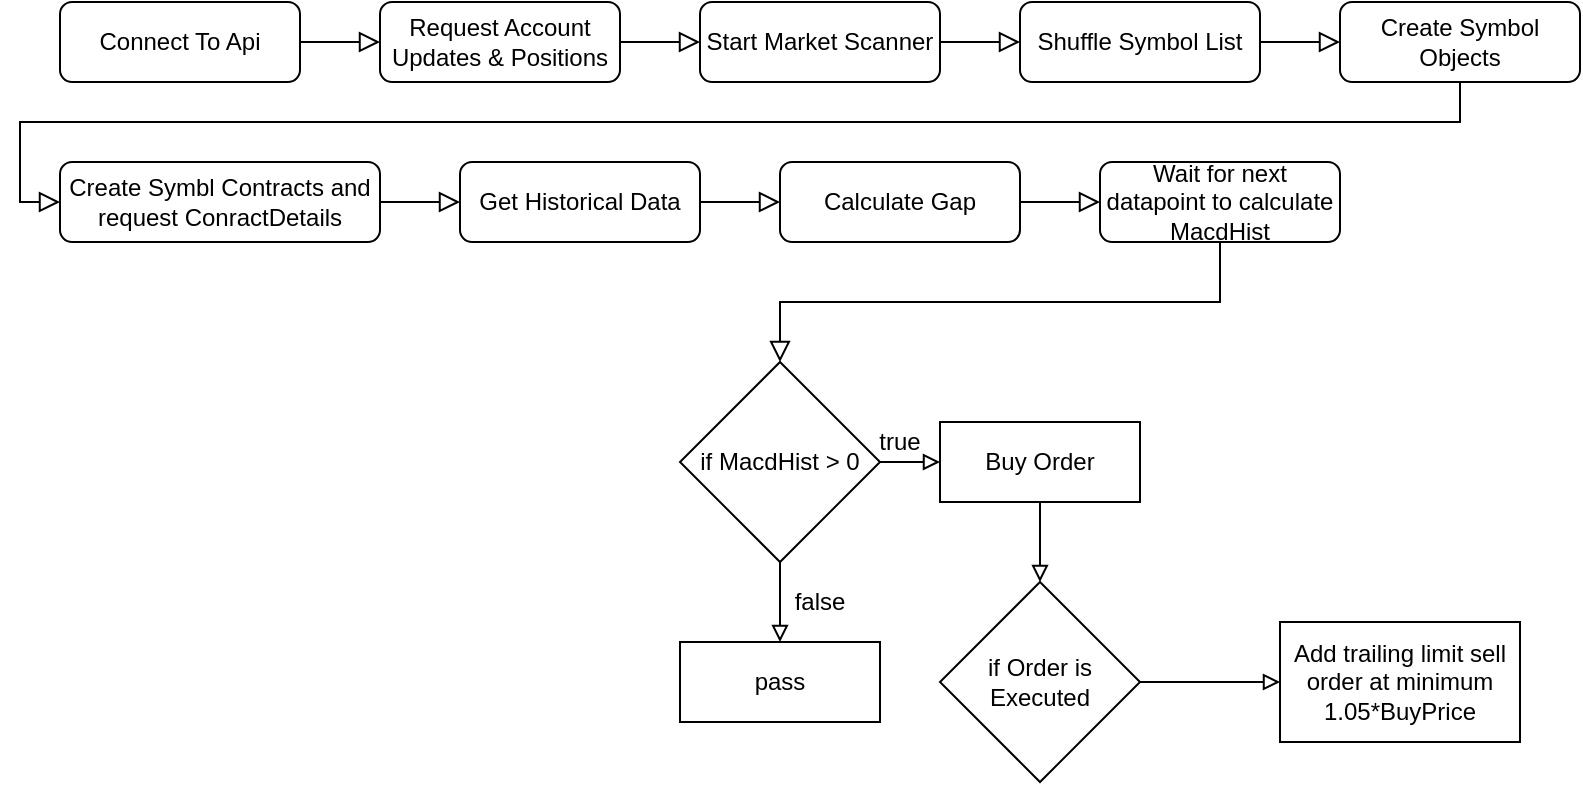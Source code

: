 <mxfile version="14.1.8" type="device"><diagram id="C5RBs43oDa-KdzZeNtuy" name="Page-1"><mxGraphModel dx="1102" dy="582" grid="1" gridSize="10" guides="1" tooltips="1" connect="1" arrows="1" fold="1" page="1" pageScale="1" pageWidth="827" pageHeight="1169" math="0" shadow="0"><root><mxCell id="WIyWlLk6GJQsqaUBKTNV-0"/><mxCell id="WIyWlLk6GJQsqaUBKTNV-1" parent="WIyWlLk6GJQsqaUBKTNV-0"/><mxCell id="WIyWlLk6GJQsqaUBKTNV-2" value="" style="rounded=0;html=1;jettySize=auto;orthogonalLoop=1;fontSize=11;endArrow=block;endFill=0;endSize=8;strokeWidth=1;shadow=0;labelBackgroundColor=none;edgeStyle=orthogonalEdgeStyle;entryX=0;entryY=0.5;entryDx=0;entryDy=0;" parent="WIyWlLk6GJQsqaUBKTNV-1" source="WIyWlLk6GJQsqaUBKTNV-3" target="AqpiSAfr4G3KgjYEfUMD-1" edge="1"><mxGeometry relative="1" as="geometry"/></mxCell><mxCell id="WIyWlLk6GJQsqaUBKTNV-3" value="Connect To Api" style="rounded=1;whiteSpace=wrap;html=1;fontSize=12;glass=0;strokeWidth=1;shadow=0;" parent="WIyWlLk6GJQsqaUBKTNV-1" vertex="1"><mxGeometry x="40" y="40" width="120" height="40" as="geometry"/></mxCell><mxCell id="AqpiSAfr4G3KgjYEfUMD-0" value="" style="rounded=0;html=1;jettySize=auto;orthogonalLoop=1;fontSize=11;endArrow=block;endFill=0;endSize=8;strokeWidth=1;shadow=0;labelBackgroundColor=none;edgeStyle=orthogonalEdgeStyle;entryX=0;entryY=0.5;entryDx=0;entryDy=0;" edge="1" parent="WIyWlLk6GJQsqaUBKTNV-1" source="AqpiSAfr4G3KgjYEfUMD-1" target="AqpiSAfr4G3KgjYEfUMD-2"><mxGeometry relative="1" as="geometry"><mxPoint x="360" y="60" as="targetPoint"/><Array as="points"><mxPoint x="340" y="60"/><mxPoint x="340" y="60"/></Array></mxGeometry></mxCell><mxCell id="AqpiSAfr4G3KgjYEfUMD-1" value="Request Account Updates &amp;amp; Positions" style="rounded=1;whiteSpace=wrap;html=1;fontSize=12;glass=0;strokeWidth=1;shadow=0;" vertex="1" parent="WIyWlLk6GJQsqaUBKTNV-1"><mxGeometry x="200" y="40" width="120" height="40" as="geometry"/></mxCell><mxCell id="AqpiSAfr4G3KgjYEfUMD-2" value="Start Market Scanner" style="rounded=1;whiteSpace=wrap;html=1;fontSize=12;glass=0;strokeWidth=1;shadow=0;" vertex="1" parent="WIyWlLk6GJQsqaUBKTNV-1"><mxGeometry x="360" y="40" width="120" height="40" as="geometry"/></mxCell><mxCell id="AqpiSAfr4G3KgjYEfUMD-6" value="" style="rounded=0;html=1;jettySize=auto;orthogonalLoop=1;fontSize=11;endArrow=block;endFill=0;endSize=8;strokeWidth=1;shadow=0;labelBackgroundColor=none;edgeStyle=orthogonalEdgeStyle;entryX=0;entryY=0.5;entryDx=0;entryDy=0;exitX=1;exitY=0.5;exitDx=0;exitDy=0;" edge="1" parent="WIyWlLk6GJQsqaUBKTNV-1" target="AqpiSAfr4G3KgjYEfUMD-7" source="AqpiSAfr4G3KgjYEfUMD-2"><mxGeometry relative="1" as="geometry"><mxPoint x="540" y="60" as="targetPoint"/><mxPoint x="500" y="60" as="sourcePoint"/><Array as="points"/></mxGeometry></mxCell><mxCell id="AqpiSAfr4G3KgjYEfUMD-7" value="Shuffle Symbol List" style="rounded=1;whiteSpace=wrap;html=1;fontSize=12;glass=0;strokeWidth=1;shadow=0;" vertex="1" parent="WIyWlLk6GJQsqaUBKTNV-1"><mxGeometry x="520" y="40" width="120" height="40" as="geometry"/></mxCell><mxCell id="AqpiSAfr4G3KgjYEfUMD-9" value="" style="rounded=0;html=1;jettySize=auto;orthogonalLoop=1;fontSize=11;endArrow=block;endFill=0;endSize=8;strokeWidth=1;shadow=0;labelBackgroundColor=none;edgeStyle=orthogonalEdgeStyle;entryX=0;entryY=0.5;entryDx=0;entryDy=0;exitX=1;exitY=0.5;exitDx=0;exitDy=0;" edge="1" parent="WIyWlLk6GJQsqaUBKTNV-1" target="AqpiSAfr4G3KgjYEfUMD-10" source="AqpiSAfr4G3KgjYEfUMD-7"><mxGeometry relative="1" as="geometry"><mxPoint x="700" y="60" as="targetPoint"/><mxPoint x="640" y="60" as="sourcePoint"/><Array as="points"/></mxGeometry></mxCell><mxCell id="AqpiSAfr4G3KgjYEfUMD-10" value="Create Symbol Objects" style="rounded=1;whiteSpace=wrap;html=1;fontSize=12;glass=0;strokeWidth=1;shadow=0;" vertex="1" parent="WIyWlLk6GJQsqaUBKTNV-1"><mxGeometry x="680" y="40" width="120" height="40" as="geometry"/></mxCell><mxCell id="AqpiSAfr4G3KgjYEfUMD-12" value="Create Symbl Contracts and request ConractDetails" style="rounded=1;whiteSpace=wrap;html=1;fontSize=12;glass=0;strokeWidth=1;shadow=0;" vertex="1" parent="WIyWlLk6GJQsqaUBKTNV-1"><mxGeometry x="40" y="120" width="160" height="40" as="geometry"/></mxCell><mxCell id="AqpiSAfr4G3KgjYEfUMD-13" value="" style="rounded=0;html=1;jettySize=auto;orthogonalLoop=1;fontSize=11;endArrow=block;endFill=0;endSize=8;strokeWidth=1;shadow=0;labelBackgroundColor=none;edgeStyle=orthogonalEdgeStyle;entryX=0;entryY=0.5;entryDx=0;entryDy=0;exitX=0.5;exitY=1;exitDx=0;exitDy=0;" edge="1" parent="WIyWlLk6GJQsqaUBKTNV-1" source="AqpiSAfr4G3KgjYEfUMD-10" target="AqpiSAfr4G3KgjYEfUMD-12"><mxGeometry relative="1" as="geometry"><mxPoint x="170" y="70" as="sourcePoint"/><mxPoint x="210" y="70" as="targetPoint"/></mxGeometry></mxCell><mxCell id="AqpiSAfr4G3KgjYEfUMD-14" value="" style="rounded=0;html=1;jettySize=auto;orthogonalLoop=1;fontSize=11;endArrow=block;endFill=0;endSize=8;strokeWidth=1;shadow=0;labelBackgroundColor=none;edgeStyle=orthogonalEdgeStyle;entryX=0;entryY=0.5;entryDx=0;entryDy=0;exitX=1;exitY=0.5;exitDx=0;exitDy=0;" edge="1" parent="WIyWlLk6GJQsqaUBKTNV-1" target="AqpiSAfr4G3KgjYEfUMD-15" source="AqpiSAfr4G3KgjYEfUMD-12"><mxGeometry relative="1" as="geometry"><mxPoint x="180" y="150" as="sourcePoint"/></mxGeometry></mxCell><mxCell id="AqpiSAfr4G3KgjYEfUMD-15" value="Get Historical Data" style="rounded=1;whiteSpace=wrap;html=1;fontSize=12;glass=0;strokeWidth=1;shadow=0;" vertex="1" parent="WIyWlLk6GJQsqaUBKTNV-1"><mxGeometry x="240" y="120" width="120" height="40" as="geometry"/></mxCell><mxCell id="AqpiSAfr4G3KgjYEfUMD-16" value="" style="rounded=0;html=1;jettySize=auto;orthogonalLoop=1;fontSize=11;endArrow=block;endFill=0;endSize=8;strokeWidth=1;shadow=0;labelBackgroundColor=none;edgeStyle=orthogonalEdgeStyle;entryX=0;entryY=0.5;entryDx=0;entryDy=0;exitX=1;exitY=0.5;exitDx=0;exitDy=0;" edge="1" parent="WIyWlLk6GJQsqaUBKTNV-1" target="AqpiSAfr4G3KgjYEfUMD-17" source="AqpiSAfr4G3KgjYEfUMD-15"><mxGeometry relative="1" as="geometry"><mxPoint x="330" y="140" as="sourcePoint"/></mxGeometry></mxCell><mxCell id="AqpiSAfr4G3KgjYEfUMD-17" value="Calculate Gap" style="rounded=1;whiteSpace=wrap;html=1;fontSize=12;glass=0;strokeWidth=1;shadow=0;" vertex="1" parent="WIyWlLk6GJQsqaUBKTNV-1"><mxGeometry x="400" y="120" width="120" height="40" as="geometry"/></mxCell><mxCell id="AqpiSAfr4G3KgjYEfUMD-18" value="" style="rounded=0;html=1;jettySize=auto;orthogonalLoop=1;fontSize=11;endArrow=block;endFill=0;endSize=8;strokeWidth=1;shadow=0;labelBackgroundColor=none;edgeStyle=orthogonalEdgeStyle;entryX=0;entryY=0.5;entryDx=0;entryDy=0;exitX=1;exitY=0.5;exitDx=0;exitDy=0;" edge="1" parent="WIyWlLk6GJQsqaUBKTNV-1" target="AqpiSAfr4G3KgjYEfUMD-19" source="AqpiSAfr4G3KgjYEfUMD-17"><mxGeometry relative="1" as="geometry"><mxPoint x="530" y="140" as="sourcePoint"/></mxGeometry></mxCell><mxCell id="AqpiSAfr4G3KgjYEfUMD-19" value="Wait for next datapoint to calculate MacdHist" style="rounded=1;whiteSpace=wrap;html=1;fontSize=12;glass=0;strokeWidth=1;shadow=0;" vertex="1" parent="WIyWlLk6GJQsqaUBKTNV-1"><mxGeometry x="560" y="120" width="120" height="40" as="geometry"/></mxCell><mxCell id="AqpiSAfr4G3KgjYEfUMD-24" value="" style="edgeStyle=orthogonalEdgeStyle;rounded=0;orthogonalLoop=1;jettySize=auto;html=1;endArrow=block;endFill=0;strokeWidth=1;" edge="1" parent="WIyWlLk6GJQsqaUBKTNV-1" source="AqpiSAfr4G3KgjYEfUMD-21" target="AqpiSAfr4G3KgjYEfUMD-23"><mxGeometry relative="1" as="geometry"/></mxCell><mxCell id="AqpiSAfr4G3KgjYEfUMD-28" value="" style="edgeStyle=orthogonalEdgeStyle;rounded=0;orthogonalLoop=1;jettySize=auto;html=1;endArrow=block;endFill=0;strokeWidth=1;" edge="1" parent="WIyWlLk6GJQsqaUBKTNV-1" source="AqpiSAfr4G3KgjYEfUMD-21" target="AqpiSAfr4G3KgjYEfUMD-27"><mxGeometry relative="1" as="geometry"/></mxCell><mxCell id="AqpiSAfr4G3KgjYEfUMD-21" value="if MacdHist &amp;gt; 0" style="rhombus;whiteSpace=wrap;html=1;" vertex="1" parent="WIyWlLk6GJQsqaUBKTNV-1"><mxGeometry x="350" y="220" width="100" height="100" as="geometry"/></mxCell><mxCell id="AqpiSAfr4G3KgjYEfUMD-22" value="" style="rounded=0;html=1;jettySize=auto;orthogonalLoop=1;fontSize=11;endArrow=block;endFill=0;endSize=8;strokeWidth=1;shadow=0;labelBackgroundColor=none;edgeStyle=orthogonalEdgeStyle;entryX=0.5;entryY=0;entryDx=0;entryDy=0;exitX=0.5;exitY=1;exitDx=0;exitDy=0;" edge="1" parent="WIyWlLk6GJQsqaUBKTNV-1" source="AqpiSAfr4G3KgjYEfUMD-19" target="AqpiSAfr4G3KgjYEfUMD-21"><mxGeometry relative="1" as="geometry"><mxPoint x="370" y="150" as="sourcePoint"/><mxPoint x="410" y="150" as="targetPoint"/></mxGeometry></mxCell><mxCell id="AqpiSAfr4G3KgjYEfUMD-32" value="" style="edgeStyle=orthogonalEdgeStyle;rounded=0;orthogonalLoop=1;jettySize=auto;html=1;endArrow=block;endFill=0;strokeWidth=1;" edge="1" parent="WIyWlLk6GJQsqaUBKTNV-1" source="AqpiSAfr4G3KgjYEfUMD-23" target="AqpiSAfr4G3KgjYEfUMD-31"><mxGeometry relative="1" as="geometry"/></mxCell><mxCell id="AqpiSAfr4G3KgjYEfUMD-23" value="Buy Order" style="whiteSpace=wrap;html=1;" vertex="1" parent="WIyWlLk6GJQsqaUBKTNV-1"><mxGeometry x="480" y="250" width="100" height="40" as="geometry"/></mxCell><mxCell id="AqpiSAfr4G3KgjYEfUMD-25" value="true" style="text;html=1;strokeColor=none;fillColor=none;align=center;verticalAlign=middle;whiteSpace=wrap;rounded=0;" vertex="1" parent="WIyWlLk6GJQsqaUBKTNV-1"><mxGeometry x="440" y="250" width="40" height="20" as="geometry"/></mxCell><mxCell id="AqpiSAfr4G3KgjYEfUMD-26" value="false" style="text;html=1;strokeColor=none;fillColor=none;align=center;verticalAlign=middle;whiteSpace=wrap;rounded=0;" vertex="1" parent="WIyWlLk6GJQsqaUBKTNV-1"><mxGeometry x="400" y="330" width="40" height="20" as="geometry"/></mxCell><mxCell id="AqpiSAfr4G3KgjYEfUMD-27" value="pass" style="whiteSpace=wrap;html=1;" vertex="1" parent="WIyWlLk6GJQsqaUBKTNV-1"><mxGeometry x="350" y="360" width="100" height="40" as="geometry"/></mxCell><mxCell id="AqpiSAfr4G3KgjYEfUMD-34" value="" style="edgeStyle=orthogonalEdgeStyle;rounded=0;orthogonalLoop=1;jettySize=auto;html=1;endArrow=block;endFill=0;strokeWidth=1;" edge="1" parent="WIyWlLk6GJQsqaUBKTNV-1" source="AqpiSAfr4G3KgjYEfUMD-31" target="AqpiSAfr4G3KgjYEfUMD-33"><mxGeometry relative="1" as="geometry"/></mxCell><mxCell id="AqpiSAfr4G3KgjYEfUMD-31" value="if Order is Executed" style="rhombus;whiteSpace=wrap;html=1;" vertex="1" parent="WIyWlLk6GJQsqaUBKTNV-1"><mxGeometry x="480" y="330" width="100" height="100" as="geometry"/></mxCell><mxCell id="AqpiSAfr4G3KgjYEfUMD-33" value="Add trailing limit sell order at minimum 1.05*BuyPrice" style="whiteSpace=wrap;html=1;" vertex="1" parent="WIyWlLk6GJQsqaUBKTNV-1"><mxGeometry x="650" y="350" width="120" height="60" as="geometry"/></mxCell></root></mxGraphModel></diagram></mxfile>
